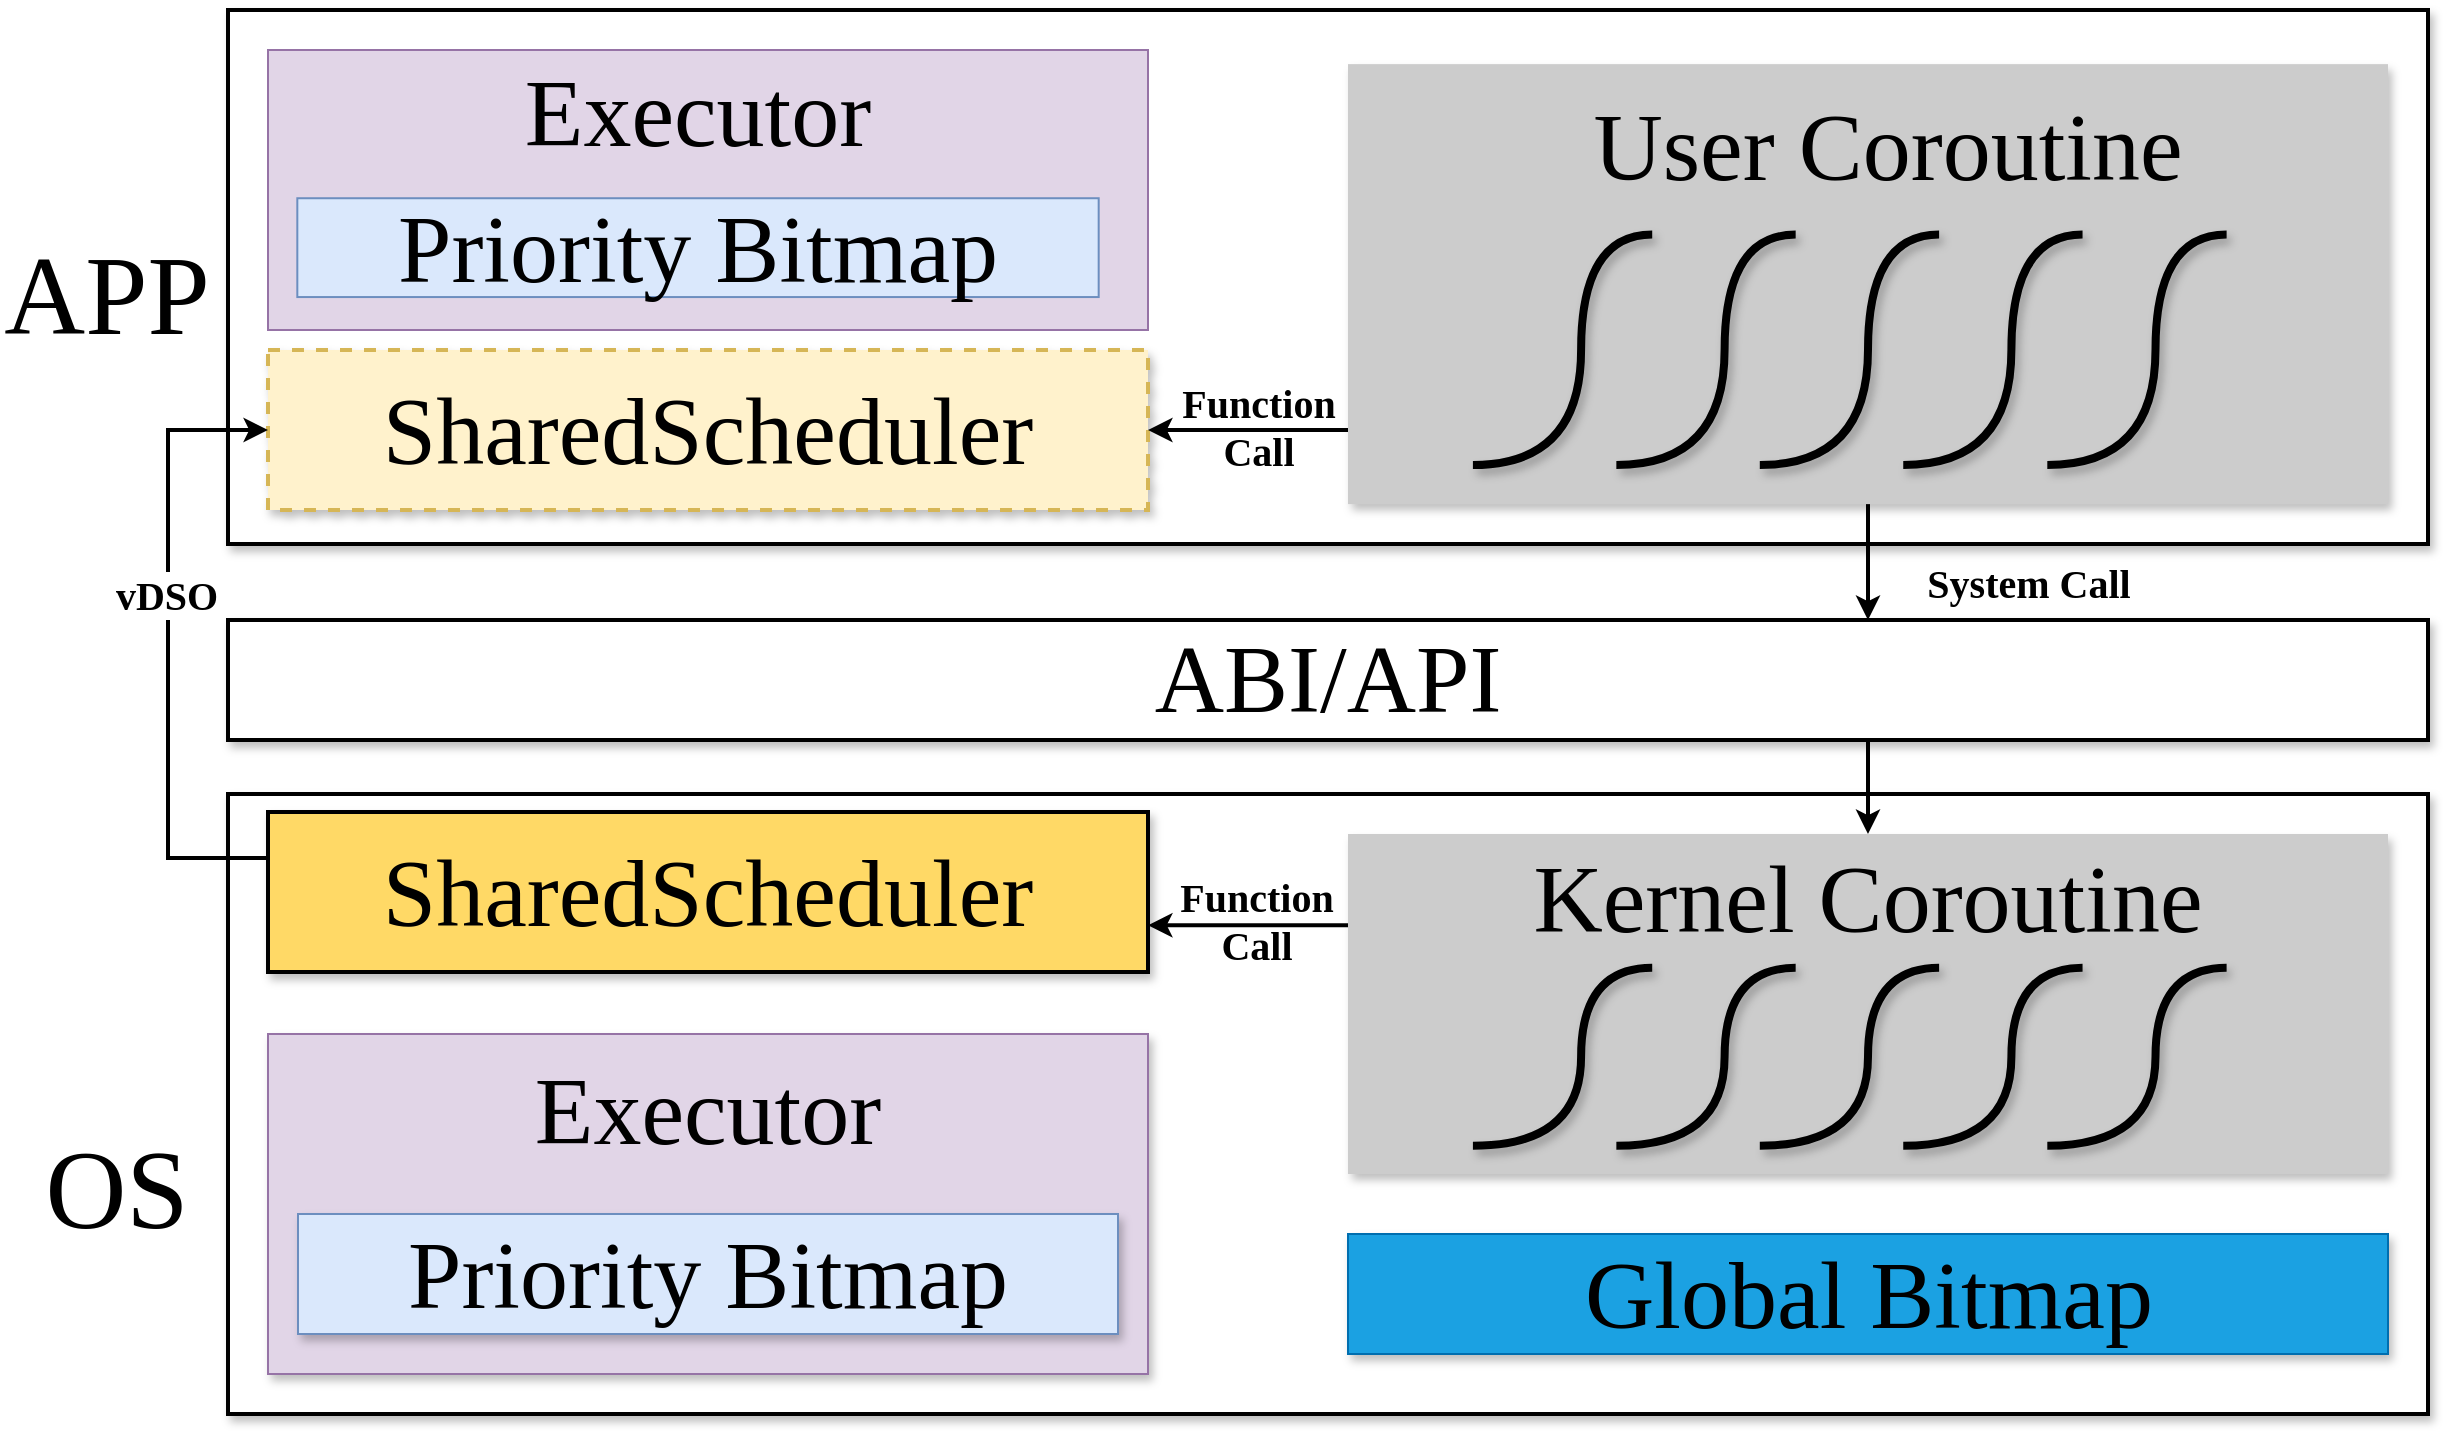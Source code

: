 <mxfile version="21.6.5" type="device">
  <diagram name="第 1 页" id="n_wl3w3ZWfWddhHHXQFg">
    <mxGraphModel dx="3195" dy="-483" grid="1" gridSize="10" guides="1" tooltips="1" connect="1" arrows="1" fold="1" page="1" pageScale="1" pageWidth="1169" pageHeight="827" math="0" shadow="0">
      <root>
        <mxCell id="0" />
        <mxCell id="1" parent="0" />
        <mxCell id="vqcb0wMhBDdDvu6nVeEw-1" value="" style="rounded=0;whiteSpace=wrap;html=1;strokeWidth=2;shadow=1;fontFamily=Times New Roman;" parent="1" vertex="1">
          <mxGeometry x="-630" y="2577" width="1100" height="310" as="geometry" />
        </mxCell>
        <mxCell id="vqcb0wMhBDdDvu6nVeEw-2" value="" style="rounded=0;whiteSpace=wrap;html=1;strokeWidth=2;container=0;shadow=1;fontFamily=Times New Roman;" parent="1" vertex="1">
          <mxGeometry x="-630" y="2185" width="1100" height="267" as="geometry" />
        </mxCell>
        <mxCell id="vqcb0wMhBDdDvu6nVeEw-3" value="&lt;font style=&quot;font-size: 56px;&quot;&gt;OS&lt;/font&gt;" style="text;strokeColor=none;align=center;fillColor=none;html=1;verticalAlign=middle;whiteSpace=wrap;rounded=0;strokeWidth=1;container=0;shadow=1;rotation=0;fontFamily=Times New Roman;" parent="1" vertex="1">
          <mxGeometry x="-730" y="2745" width="88.7" height="60" as="geometry" />
        </mxCell>
        <mxCell id="vqcb0wMhBDdDvu6nVeEw-4" value="&lt;font&gt;&lt;span style=&quot;font-size: 56px;&quot;&gt;APP&lt;/span&gt;&lt;/font&gt;" style="text;strokeColor=none;align=center;fillColor=none;html=1;verticalAlign=middle;whiteSpace=wrap;rounded=0;strokeWidth=1;container=0;shadow=1;fontFamily=Times New Roman;" parent="1" vertex="1">
          <mxGeometry x="-740" y="2310" width="98.7" height="36" as="geometry" />
        </mxCell>
        <mxCell id="vqcb0wMhBDdDvu6nVeEw-5" value="" style="group;shadow=1;fontFamily=Times New Roman;" parent="1" vertex="1" connectable="0">
          <mxGeometry x="-610" y="2586" width="440" height="80" as="geometry" />
        </mxCell>
        <mxCell id="vqcb0wMhBDdDvu6nVeEw-6" value="" style="rounded=0;whiteSpace=wrap;html=1;fillColor=#FFD966;strokeColor=#000000;strokeWidth=2;shadow=1;container=0;fontFamily=Times New Roman;" parent="vqcb0wMhBDdDvu6nVeEw-5" vertex="1">
          <mxGeometry width="440" height="80" as="geometry" />
        </mxCell>
        <mxCell id="vqcb0wMhBDdDvu6nVeEw-7" value="&lt;font&gt;&lt;span style=&quot;font-size: 48px;&quot;&gt;SharedScheduler&lt;/span&gt;&lt;/font&gt;" style="text;strokeColor=none;align=center;fillColor=none;html=1;verticalAlign=middle;whiteSpace=wrap;rounded=0;strokeWidth=1;container=0;shadow=1;fontFamily=Times New Roman;" parent="vqcb0wMhBDdDvu6nVeEw-5" vertex="1">
          <mxGeometry x="36.17" y="23.635" width="367.66" height="32.727" as="geometry" />
        </mxCell>
        <mxCell id="vqcb0wMhBDdDvu6nVeEw-8" value="" style="group;shadow=1;fontFamily=Times New Roman;" parent="1" vertex="1" connectable="0">
          <mxGeometry x="-610" y="2697" width="440" height="170" as="geometry" />
        </mxCell>
        <mxCell id="vqcb0wMhBDdDvu6nVeEw-9" value="" style="rounded=0;whiteSpace=wrap;html=1;fillColor=#e1d5e7;strokeColor=#9673a6;shadow=1;fontFamily=Times New Roman;" parent="vqcb0wMhBDdDvu6nVeEw-8" vertex="1">
          <mxGeometry width="440" height="170" as="geometry" />
        </mxCell>
        <mxCell id="vqcb0wMhBDdDvu6nVeEw-10" value="&lt;font&gt;&lt;span style=&quot;font-size: 48px;&quot;&gt;Executor&lt;/span&gt;&lt;/font&gt;" style="text;strokeColor=none;align=center;fillColor=none;html=1;verticalAlign=middle;whiteSpace=wrap;rounded=0;strokeWidth=1;container=0;shadow=1;fontFamily=Times New Roman;" parent="vqcb0wMhBDdDvu6nVeEw-8" vertex="1">
          <mxGeometry x="133.17" y="10.001" width="173.66" height="55.641" as="geometry" />
        </mxCell>
        <mxCell id="vqcb0wMhBDdDvu6nVeEw-11" value="" style="group;shadow=1;fontFamily=Times New Roman;" parent="vqcb0wMhBDdDvu6nVeEw-8" vertex="1" connectable="0">
          <mxGeometry x="15" y="90" width="410" height="60" as="geometry" />
        </mxCell>
        <mxCell id="vqcb0wMhBDdDvu6nVeEw-12" value="" style="rounded=0;whiteSpace=wrap;html=1;fillColor=#dae8fc;strokeColor=#6c8ebf;shadow=1;fontFamily=Times New Roman;" parent="vqcb0wMhBDdDvu6nVeEw-11" vertex="1">
          <mxGeometry width="410" height="60" as="geometry" />
        </mxCell>
        <mxCell id="vqcb0wMhBDdDvu6nVeEw-13" value="&lt;font&gt;&lt;span style=&quot;font-size: 48px;&quot;&gt;Priority Bitmap&lt;/span&gt;&lt;/font&gt;" style="text;strokeColor=none;align=center;fillColor=none;html=1;verticalAlign=middle;whiteSpace=wrap;rounded=0;strokeWidth=1;container=0;shadow=1;fontFamily=Times New Roman;" parent="vqcb0wMhBDdDvu6nVeEw-11" vertex="1">
          <mxGeometry y="13.63" width="410" height="32.73" as="geometry" />
        </mxCell>
        <mxCell id="vqcb0wMhBDdDvu6nVeEw-14" value="" style="group;shadow=1;fontFamily=Times New Roman;" parent="1" vertex="1" connectable="0">
          <mxGeometry x="-70" y="2608" width="520" height="170" as="geometry" />
        </mxCell>
        <mxCell id="vqcb0wMhBDdDvu6nVeEw-15" value="" style="rounded=0;whiteSpace=wrap;html=1;fillColor=#CCCCCC;strokeColor=none;container=0;shadow=1;fontFamily=Times New Roman;" parent="vqcb0wMhBDdDvu6nVeEw-14" vertex="1">
          <mxGeometry y="-11" width="520" height="170" as="geometry" />
        </mxCell>
        <mxCell id="vqcb0wMhBDdDvu6nVeEw-16" value="" style="group;shadow=1;fontFamily=Times New Roman;" parent="vqcb0wMhBDdDvu6nVeEw-14" vertex="1" connectable="0">
          <mxGeometry x="116.552" y="55.857" width="287.201" height="89.048" as="geometry" />
        </mxCell>
        <mxCell id="vqcb0wMhBDdDvu6nVeEw-17" value="" style="endArrow=none;html=1;rounded=0;edgeStyle=orthogonalEdgeStyle;elbow=vertical;curved=1;strokeWidth=4;shadow=1;fontFamily=Times New Roman;" parent="vqcb0wMhBDdDvu6nVeEw-16" edge="1">
          <mxGeometry width="50" height="50" relative="1" as="geometry">
            <mxPoint x="-54.098" y="89.048" as="sourcePoint" />
            <mxPoint x="35.557" as="targetPoint" />
            <Array as="points">
              <mxPoint y="89.048" />
              <mxPoint />
            </Array>
          </mxGeometry>
        </mxCell>
        <mxCell id="vqcb0wMhBDdDvu6nVeEw-18" value="" style="endArrow=none;html=1;rounded=0;edgeStyle=orthogonalEdgeStyle;elbow=vertical;curved=1;strokeWidth=4;shadow=1;fontFamily=Times New Roman;" parent="vqcb0wMhBDdDvu6nVeEw-16" edge="1">
          <mxGeometry width="50" height="50" relative="1" as="geometry">
            <mxPoint x="17.626" y="89.048" as="sourcePoint" />
            <mxPoint x="107.281" as="targetPoint" />
            <Array as="points">
              <mxPoint x="71.724" y="89.048" />
              <mxPoint x="71.724" />
            </Array>
          </mxGeometry>
        </mxCell>
        <mxCell id="vqcb0wMhBDdDvu6nVeEw-19" value="" style="endArrow=none;html=1;rounded=0;edgeStyle=orthogonalEdgeStyle;elbow=vertical;curved=1;strokeWidth=4;shadow=1;fontFamily=Times New Roman;" parent="vqcb0wMhBDdDvu6nVeEw-16" edge="1">
          <mxGeometry width="50" height="50" relative="1" as="geometry">
            <mxPoint x="89.35" y="89.048" as="sourcePoint" />
            <mxPoint x="179.006" as="targetPoint" />
            <Array as="points">
              <mxPoint x="143.448" y="89.048" />
              <mxPoint x="143.448" />
            </Array>
          </mxGeometry>
        </mxCell>
        <mxCell id="vqcb0wMhBDdDvu6nVeEw-20" value="" style="endArrow=none;html=1;rounded=0;edgeStyle=orthogonalEdgeStyle;elbow=vertical;curved=1;strokeWidth=4;shadow=1;fontFamily=Times New Roman;" parent="vqcb0wMhBDdDvu6nVeEw-16" edge="1">
          <mxGeometry width="50" height="50" relative="1" as="geometry">
            <mxPoint x="161.074" y="89.048" as="sourcePoint" />
            <mxPoint x="250.73" as="targetPoint" />
            <Array as="points">
              <mxPoint x="215.172" y="89.048" />
              <mxPoint x="215.172" />
            </Array>
          </mxGeometry>
        </mxCell>
        <mxCell id="vqcb0wMhBDdDvu6nVeEw-21" value="" style="endArrow=none;html=1;rounded=0;edgeStyle=orthogonalEdgeStyle;elbow=vertical;curved=1;strokeWidth=4;shadow=1;fontFamily=Times New Roman;" parent="vqcb0wMhBDdDvu6nVeEw-16" edge="1">
          <mxGeometry width="50" height="50" relative="1" as="geometry">
            <mxPoint x="233.103" y="89.048" as="sourcePoint" />
            <mxPoint x="322.759" as="targetPoint" />
            <Array as="points">
              <mxPoint x="287.201" y="89.048" />
              <mxPoint x="287.201" />
            </Array>
          </mxGeometry>
        </mxCell>
        <mxCell id="vqcb0wMhBDdDvu6nVeEw-22" value="&lt;font&gt;&lt;span style=&quot;font-size: 48px;&quot;&gt;Kernel Coroutine&lt;/span&gt;&lt;/font&gt;" style="text;strokeColor=none;align=center;fillColor=none;html=1;verticalAlign=middle;whiteSpace=wrap;rounded=0;strokeWidth=1;container=0;shadow=1;fontFamily=Times New Roman;" parent="vqcb0wMhBDdDvu6nVeEw-14" vertex="1">
          <mxGeometry x="90.15" y="8.095" width="340" height="26.496" as="geometry" />
        </mxCell>
        <mxCell id="vqcb0wMhBDdDvu6nVeEw-23" value="" style="group;shadow=1;fontFamily=Times New Roman;" parent="1" vertex="1" connectable="0">
          <mxGeometry x="-70" y="2797" width="520" height="60" as="geometry" />
        </mxCell>
        <mxCell id="vqcb0wMhBDdDvu6nVeEw-24" value="" style="rounded=0;whiteSpace=wrap;html=1;fillColor=#1ba1e2;strokeColor=#006EAF;fontColor=#ffffff;shadow=1;fontFamily=Times New Roman;" parent="vqcb0wMhBDdDvu6nVeEw-23" vertex="1">
          <mxGeometry width="520" height="60" as="geometry" />
        </mxCell>
        <mxCell id="vqcb0wMhBDdDvu6nVeEw-25" value="&lt;font&gt;&lt;span style=&quot;font-size: 48px;&quot;&gt;Global Bitmap&lt;/span&gt;&lt;/font&gt;" style="text;strokeColor=none;align=center;fillColor=none;html=1;verticalAlign=middle;whiteSpace=wrap;rounded=0;strokeWidth=1;container=0;shadow=1;fontFamily=Times New Roman;" parent="vqcb0wMhBDdDvu6nVeEw-23" vertex="1">
          <mxGeometry x="61.579" y="13.63" width="396.842" height="32.73" as="geometry" />
        </mxCell>
        <mxCell id="vqcb0wMhBDdDvu6nVeEw-26" value="" style="group;fontFamily=Times New Roman;" parent="1" vertex="1" connectable="0">
          <mxGeometry x="-610" y="2205" width="440" height="140" as="geometry" />
        </mxCell>
        <mxCell id="vqcb0wMhBDdDvu6nVeEw-27" value="" style="rounded=0;whiteSpace=wrap;html=1;fillColor=#e1d5e7;strokeColor=#9673a6;fontFamily=Times New Roman;" parent="vqcb0wMhBDdDvu6nVeEw-26" vertex="1">
          <mxGeometry width="440" height="140" as="geometry" />
        </mxCell>
        <mxCell id="vqcb0wMhBDdDvu6nVeEw-28" value="&lt;font&gt;&lt;span style=&quot;font-size: 48px;&quot;&gt;Executor&lt;/span&gt;&lt;/font&gt;" style="text;strokeColor=none;align=center;fillColor=none;html=1;verticalAlign=middle;whiteSpace=wrap;rounded=0;strokeWidth=1;container=0;fontFamily=Times New Roman;" parent="vqcb0wMhBDdDvu6nVeEw-26" vertex="1">
          <mxGeometry x="130.143" y="8.236" width="169.713" height="45.822" as="geometry" />
        </mxCell>
        <mxCell id="vqcb0wMhBDdDvu6nVeEw-29" value="" style="group;fontFamily=Times New Roman;" parent="vqcb0wMhBDdDvu6nVeEw-26" vertex="1" connectable="0">
          <mxGeometry x="14.659" y="74.118" width="400.682" height="49.412" as="geometry" />
        </mxCell>
        <mxCell id="vqcb0wMhBDdDvu6nVeEw-30" value="" style="rounded=0;whiteSpace=wrap;html=1;fillColor=#dae8fc;strokeColor=#6c8ebf;fontFamily=Times New Roman;" parent="vqcb0wMhBDdDvu6nVeEw-29" vertex="1">
          <mxGeometry width="400.682" height="49.412" as="geometry" />
        </mxCell>
        <mxCell id="vqcb0wMhBDdDvu6nVeEw-31" value="&lt;font&gt;&lt;span style=&quot;font-size: 48px;&quot;&gt;Priority Bitmap&lt;/span&gt;&lt;/font&gt;" style="text;strokeColor=none;align=center;fillColor=none;html=1;verticalAlign=middle;whiteSpace=wrap;rounded=0;strokeWidth=1;container=0;fontFamily=Times New Roman;" parent="vqcb0wMhBDdDvu6nVeEw-29" vertex="1">
          <mxGeometry y="11.22" width="400" height="26.95" as="geometry" />
        </mxCell>
        <mxCell id="vqcb0wMhBDdDvu6nVeEw-32" value="" style="group;fontFamily=Times New Roman;" parent="1" vertex="1" connectable="0">
          <mxGeometry x="-630" y="2489" width="1100" height="60" as="geometry" />
        </mxCell>
        <mxCell id="vqcb0wMhBDdDvu6nVeEw-33" value="" style="rounded=0;whiteSpace=wrap;html=1;shadow=1;strokeWidth=2;fontFamily=Times New Roman;" parent="vqcb0wMhBDdDvu6nVeEw-32" vertex="1">
          <mxGeometry y="1" width="1100" height="60" as="geometry" />
        </mxCell>
        <mxCell id="vqcb0wMhBDdDvu6nVeEw-34" value="&lt;font&gt;&lt;span style=&quot;font-size: 48px;&quot;&gt;ABI/API&lt;/span&gt;&lt;/font&gt;" style="text;strokeColor=none;align=center;fillColor=none;html=1;verticalAlign=middle;whiteSpace=wrap;rounded=0;strokeWidth=1;container=0;shadow=1;fontFamily=Times New Roman;" parent="vqcb0wMhBDdDvu6nVeEw-32" vertex="1">
          <mxGeometry x="366.17" y="13.635" width="367.66" height="32.727" as="geometry" />
        </mxCell>
        <mxCell id="vqcb0wMhBDdDvu6nVeEw-35" value="" style="group;shadow=1;fontFamily=Times New Roman;" parent="1" vertex="1" connectable="0">
          <mxGeometry x="-610" y="2355" width="440" height="80" as="geometry" />
        </mxCell>
        <mxCell id="vqcb0wMhBDdDvu6nVeEw-36" value="" style="rounded=0;whiteSpace=wrap;html=1;fillColor=#fff2cc;strokeColor=#d6b656;strokeWidth=2;shadow=1;container=0;dashed=1;fontFamily=Times New Roman;" parent="vqcb0wMhBDdDvu6nVeEw-35" vertex="1">
          <mxGeometry width="440" height="80" as="geometry" />
        </mxCell>
        <mxCell id="vqcb0wMhBDdDvu6nVeEw-37" value="&lt;font&gt;&lt;span style=&quot;font-size: 48px;&quot;&gt;SharedScheduler&lt;/span&gt;&lt;/font&gt;" style="text;strokeColor=none;align=center;fillColor=none;html=1;verticalAlign=middle;whiteSpace=wrap;rounded=0;strokeWidth=1;container=0;shadow=1;fontFamily=Times New Roman;" parent="vqcb0wMhBDdDvu6nVeEw-35" vertex="1">
          <mxGeometry x="36.17" y="23.635" width="367.66" height="32.727" as="geometry" />
        </mxCell>
        <mxCell id="vqcb0wMhBDdDvu6nVeEw-38" style="edgeStyle=orthogonalEdgeStyle;rounded=0;orthogonalLoop=1;jettySize=auto;html=1;exitX=0;exitY=0.5;exitDx=0;exitDy=0;entryX=0;entryY=0.5;entryDx=0;entryDy=0;strokeWidth=2;fontFamily=Times New Roman;" parent="1" source="vqcb0wMhBDdDvu6nVeEw-6" target="vqcb0wMhBDdDvu6nVeEw-36" edge="1">
          <mxGeometry relative="1" as="geometry">
            <Array as="points">
              <mxPoint x="-660" y="2609" />
              <mxPoint x="-660" y="2395" />
            </Array>
          </mxGeometry>
        </mxCell>
        <mxCell id="vqcb0wMhBDdDvu6nVeEw-39" value="&lt;font style=&quot;font-size: 20px;&quot;&gt;vDSO&lt;/font&gt;" style="edgeLabel;html=1;align=center;verticalAlign=middle;resizable=0;points=[];fontFamily=Times New Roman;fontStyle=1" parent="vqcb0wMhBDdDvu6nVeEw-38" vertex="1" connectable="0">
          <mxGeometry x="0.057" y="3" relative="1" as="geometry">
            <mxPoint x="2" y="-24" as="offset" />
          </mxGeometry>
        </mxCell>
        <mxCell id="vqcb0wMhBDdDvu6nVeEw-40" value="" style="group;fontFamily=Times New Roman;" parent="1" vertex="1" connectable="0">
          <mxGeometry x="-70" y="2212.059" width="520" height="220" as="geometry" />
        </mxCell>
        <mxCell id="vqcb0wMhBDdDvu6nVeEw-41" value="" style="rounded=0;whiteSpace=wrap;html=1;fillColor=#CCCCCC;strokeColor=none;container=0;shadow=1;fontFamily=Times New Roman;" parent="vqcb0wMhBDdDvu6nVeEw-40" vertex="1">
          <mxGeometry width="520" height="220" as="geometry" />
        </mxCell>
        <mxCell id="vqcb0wMhBDdDvu6nVeEw-42" value="&lt;font&gt;&lt;span style=&quot;font-size: 48px;&quot;&gt;User Coroutine&lt;/span&gt;&lt;/font&gt;" style="text;strokeColor=none;align=center;fillColor=none;html=1;verticalAlign=middle;whiteSpace=wrap;rounded=0;strokeWidth=1;container=0;shadow=1;fontFamily=Times New Roman;" parent="vqcb0wMhBDdDvu6nVeEw-40" vertex="1">
          <mxGeometry x="100.0" y="23.417" width="340" height="34.289" as="geometry" />
        </mxCell>
        <mxCell id="vqcb0wMhBDdDvu6nVeEw-43" value="" style="endArrow=none;html=1;rounded=0;edgeStyle=orthogonalEdgeStyle;elbow=vertical;curved=1;strokeWidth=4;shadow=1;fontFamily=Times New Roman;" parent="vqcb0wMhBDdDvu6nVeEw-40" edge="1">
          <mxGeometry width="50" height="50" relative="1" as="geometry">
            <mxPoint x="62.454" y="200.465" as="sourcePoint" />
            <mxPoint x="152.109" y="85.227" as="targetPoint" />
            <Array as="points">
              <mxPoint x="116.552" y="200.465" />
              <mxPoint x="116.552" y="85.227" />
            </Array>
          </mxGeometry>
        </mxCell>
        <mxCell id="vqcb0wMhBDdDvu6nVeEw-44" value="" style="endArrow=none;html=1;rounded=0;edgeStyle=orthogonalEdgeStyle;elbow=vertical;curved=1;strokeWidth=4;shadow=1;fontFamily=Times New Roman;" parent="vqcb0wMhBDdDvu6nVeEw-40" edge="1">
          <mxGeometry width="50" height="50" relative="1" as="geometry">
            <mxPoint x="134.178" y="200.465" as="sourcePoint" />
            <mxPoint x="223.833" y="85.227" as="targetPoint" />
            <Array as="points">
              <mxPoint x="188.276" y="200.465" />
              <mxPoint x="188.276" y="85.227" />
            </Array>
          </mxGeometry>
        </mxCell>
        <mxCell id="vqcb0wMhBDdDvu6nVeEw-45" value="" style="endArrow=none;html=1;rounded=0;edgeStyle=orthogonalEdgeStyle;elbow=vertical;curved=1;strokeWidth=4;shadow=1;fontFamily=Times New Roman;" parent="vqcb0wMhBDdDvu6nVeEw-40" edge="1">
          <mxGeometry width="50" height="50" relative="1" as="geometry">
            <mxPoint x="205.902" y="200.465" as="sourcePoint" />
            <mxPoint x="295.557" y="85.227" as="targetPoint" />
            <Array as="points">
              <mxPoint x="260.0" y="200.465" />
              <mxPoint x="260.0" y="85.227" />
            </Array>
          </mxGeometry>
        </mxCell>
        <mxCell id="vqcb0wMhBDdDvu6nVeEw-46" value="" style="endArrow=none;html=1;rounded=0;edgeStyle=orthogonalEdgeStyle;elbow=vertical;curved=1;strokeWidth=4;shadow=1;fontFamily=Times New Roman;" parent="vqcb0wMhBDdDvu6nVeEw-40" edge="1">
          <mxGeometry width="50" height="50" relative="1" as="geometry">
            <mxPoint x="277.626" y="200.465" as="sourcePoint" />
            <mxPoint x="367.281" y="85.227" as="targetPoint" />
            <Array as="points">
              <mxPoint x="331.724" y="200.465" />
              <mxPoint x="331.724" y="85.227" />
            </Array>
          </mxGeometry>
        </mxCell>
        <mxCell id="vqcb0wMhBDdDvu6nVeEw-47" value="" style="endArrow=none;html=1;rounded=0;edgeStyle=orthogonalEdgeStyle;elbow=vertical;curved=1;strokeWidth=4;shadow=1;fontFamily=Times New Roman;" parent="vqcb0wMhBDdDvu6nVeEw-40" edge="1">
          <mxGeometry width="50" height="50" relative="1" as="geometry">
            <mxPoint x="349.655" y="200.465" as="sourcePoint" />
            <mxPoint x="439.31" y="85.227" as="targetPoint" />
            <Array as="points">
              <mxPoint x="403.753" y="200.465" />
              <mxPoint x="403.753" y="85.227" />
            </Array>
          </mxGeometry>
        </mxCell>
        <mxCell id="vqcb0wMhBDdDvu6nVeEw-48" value="" style="edgeStyle=orthogonalEdgeStyle;rounded=0;orthogonalLoop=1;jettySize=auto;html=1;strokeWidth=2;fontFamily=Times New Roman;" parent="1" source="vqcb0wMhBDdDvu6nVeEw-41" target="vqcb0wMhBDdDvu6nVeEw-33" edge="1">
          <mxGeometry relative="1" as="geometry">
            <Array as="points">
              <mxPoint x="190" y="2480" />
              <mxPoint x="190" y="2480" />
            </Array>
          </mxGeometry>
        </mxCell>
        <mxCell id="vqcb0wMhBDdDvu6nVeEw-49" value="&lt;font style=&quot;font-size: 20px;&quot;&gt;System Call&lt;/font&gt;" style="edgeLabel;html=1;align=center;verticalAlign=middle;resizable=0;points=[];labelBackgroundColor=none;fontFamily=Times New Roman;fontStyle=1" parent="vqcb0wMhBDdDvu6nVeEw-48" vertex="1" connectable="0">
          <mxGeometry x="-0.052" y="3" relative="1" as="geometry">
            <mxPoint x="77" y="11" as="offset" />
          </mxGeometry>
        </mxCell>
        <mxCell id="vqcb0wMhBDdDvu6nVeEw-50" style="edgeStyle=orthogonalEdgeStyle;rounded=0;orthogonalLoop=1;jettySize=auto;html=1;entryX=1;entryY=0.5;entryDx=0;entryDy=0;strokeWidth=2;fontFamily=Times New Roman;" parent="1" target="vqcb0wMhBDdDvu6nVeEw-36" edge="1">
          <mxGeometry relative="1" as="geometry">
            <mxPoint x="-70" y="2395" as="sourcePoint" />
            <Array as="points">
              <mxPoint x="-70" y="2395" />
            </Array>
          </mxGeometry>
        </mxCell>
        <mxCell id="vqcb0wMhBDdDvu6nVeEw-51" value="&lt;font style=&quot;font-size: 20px;&quot;&gt;Function&lt;br&gt;Call&lt;/font&gt;" style="edgeLabel;html=1;align=center;verticalAlign=middle;resizable=0;points=[];labelBackgroundColor=none;fontFamily=Times New Roman;fontStyle=1" parent="vqcb0wMhBDdDvu6nVeEw-50" vertex="1" connectable="0">
          <mxGeometry x="0.176" y="-1" relative="1" as="geometry">
            <mxPoint x="14" y="-1" as="offset" />
          </mxGeometry>
        </mxCell>
        <mxCell id="vqcb0wMhBDdDvu6nVeEw-52" value="" style="edgeStyle=orthogonalEdgeStyle;rounded=0;orthogonalLoop=1;jettySize=auto;html=1;strokeWidth=2;entryX=0.5;entryY=0;entryDx=0;entryDy=0;fontFamily=Times New Roman;" parent="1" target="vqcb0wMhBDdDvu6nVeEw-15" edge="1">
          <mxGeometry relative="1" as="geometry">
            <mxPoint x="190" y="2550" as="sourcePoint" />
            <mxPoint x="190" y="2588" as="targetPoint" />
            <Array as="points">
              <mxPoint x="190" y="2574" />
              <mxPoint x="190" y="2574" />
            </Array>
          </mxGeometry>
        </mxCell>
        <mxCell id="rB07XfEfamvXrX-E5KwV-5" style="edgeStyle=orthogonalEdgeStyle;rounded=0;orthogonalLoop=1;jettySize=auto;html=1;entryX=1;entryY=0.5;entryDx=0;entryDy=0;strokeWidth=2;fontFamily=Times New Roman;" parent="1" edge="1">
          <mxGeometry relative="1" as="geometry">
            <mxPoint x="-70" y="2642.59" as="sourcePoint" />
            <Array as="points">
              <mxPoint x="-70" y="2642.59" />
            </Array>
            <mxPoint x="-170" y="2642.59" as="targetPoint" />
          </mxGeometry>
        </mxCell>
        <mxCell id="rB07XfEfamvXrX-E5KwV-6" value="&lt;font style=&quot;font-size: 20px;&quot;&gt;Function&lt;br&gt;Call&lt;/font&gt;" style="edgeLabel;html=1;align=center;verticalAlign=middle;resizable=0;points=[];labelBackgroundColor=none;fontFamily=Times New Roman;fontStyle=1" parent="rB07XfEfamvXrX-E5KwV-5" vertex="1" connectable="0">
          <mxGeometry x="0.176" y="-1" relative="1" as="geometry">
            <mxPoint x="13" y="-2" as="offset" />
          </mxGeometry>
        </mxCell>
      </root>
    </mxGraphModel>
  </diagram>
</mxfile>
